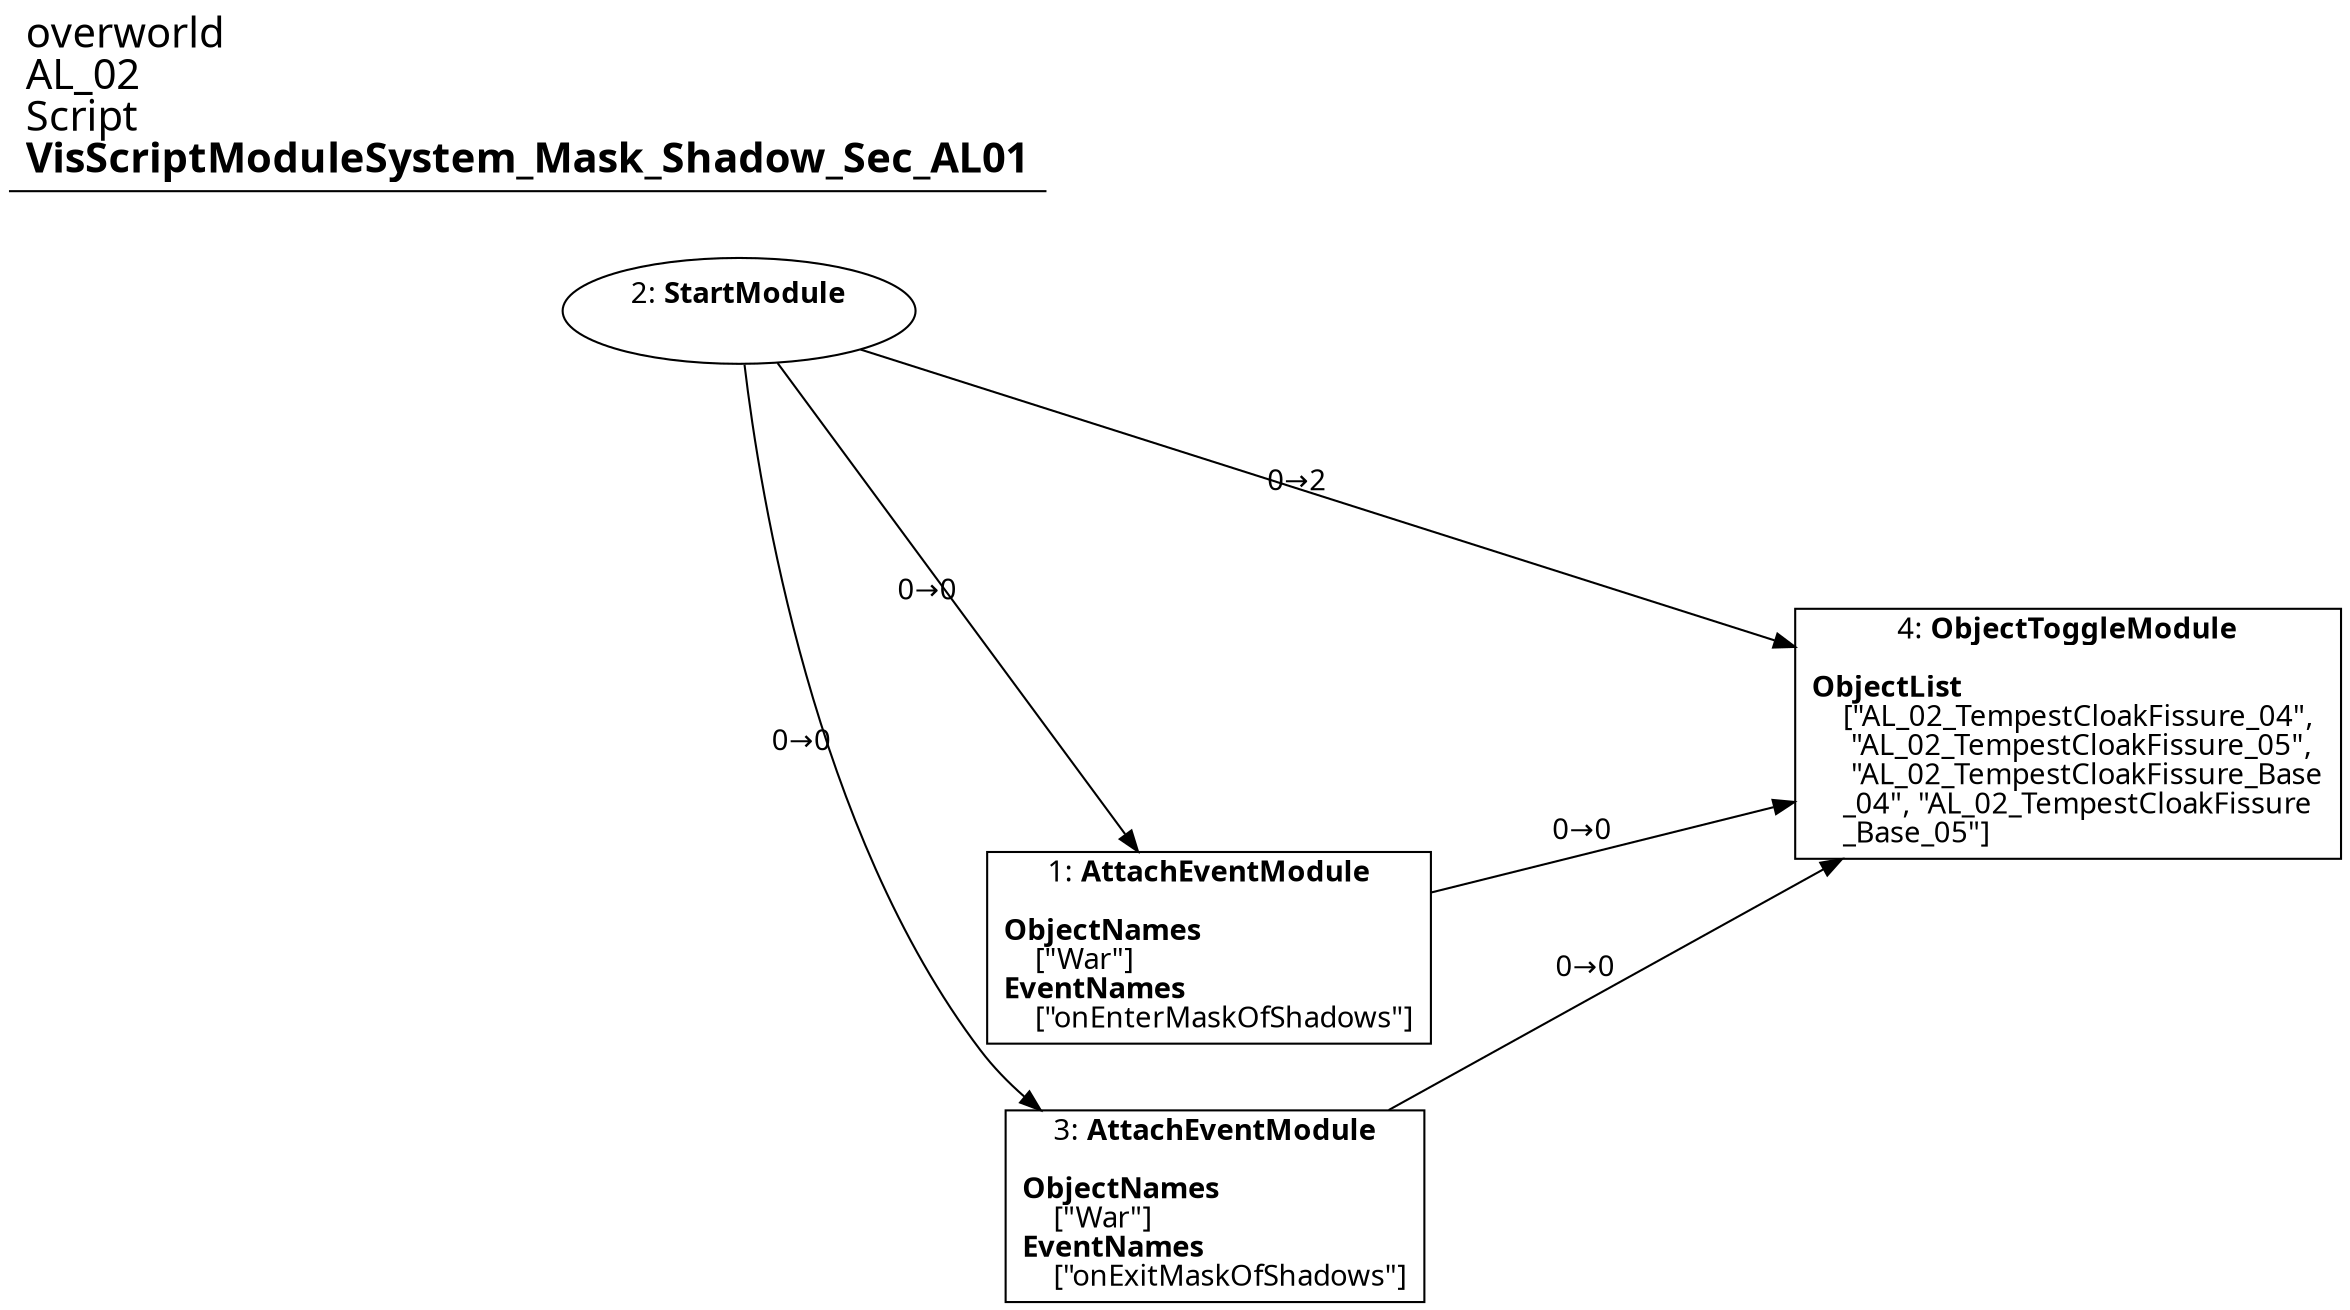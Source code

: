 digraph {
    layout = fdp;
    overlap = prism;
    sep = "+16";
    splines = spline;

    node [ shape = box ];

    graph [ fontname = "Segoe UI" ];
    node [ fontname = "Segoe UI" ];
    edge [ fontname = "Segoe UI" ];

    1 [ label = <1: <b>AttachEventModule</b><br/><br/><b>ObjectNames</b><br align="left"/>    [&quot;War&quot;]<br align="left"/><b>EventNames</b><br align="left"/>    [&quot;onEnterMaskOfShadows&quot;]<br align="left"/>> ];
    1 [ pos = "0.26700002,-0.56700003!" ];
    1 -> 4 [ label = "0→0" ];

    2 [ label = <2: <b>StartModule</b><br/><br/>> ];
    2 [ shape = oval ]
    2 [ pos = "-0.026,-0.18800001!" ];
    2 -> 1 [ label = "0→0" ];
    2 -> 3 [ label = "0→0" ];
    2 -> 4 [ label = "0→2" ];

    3 [ label = <3: <b>AttachEventModule</b><br/><br/><b>ObjectNames</b><br align="left"/>    [&quot;War&quot;]<br align="left"/><b>EventNames</b><br align="left"/>    [&quot;onExitMaskOfShadows&quot;]<br align="left"/>> ];
    3 [ pos = "0.27,-0.697!" ];
    3 -> 4 [ label = "0→0" ];

    4 [ label = <4: <b>ObjectToggleModule</b><br/><br/><b>ObjectList</b><br align="left"/>    [&quot;AL_02_TempestCloakFissure_04&quot;,<br align="left"/>     &quot;AL_02_TempestCloakFissure_05&quot;,<br align="left"/>     &quot;AL_02_TempestCloakFissure_Base<br align="left"/>    _04&quot;, &quot;AL_02_TempestCloakFissure<br align="left"/>    _Base_05&quot;]<br align="left"/>> ];
    4 [ pos = "0.70500004,-0.45700002!" ];

    title [ pos = "-0.027,-0.187!" ];
    title [ shape = underline ];
    title [ label = <<font point-size="20">overworld<br align="left"/>AL_02<br align="left"/>Script<br align="left"/><b>VisScriptModuleSystem_Mask_Shadow_Sec_AL01</b><br align="left"/></font>> ];
}
